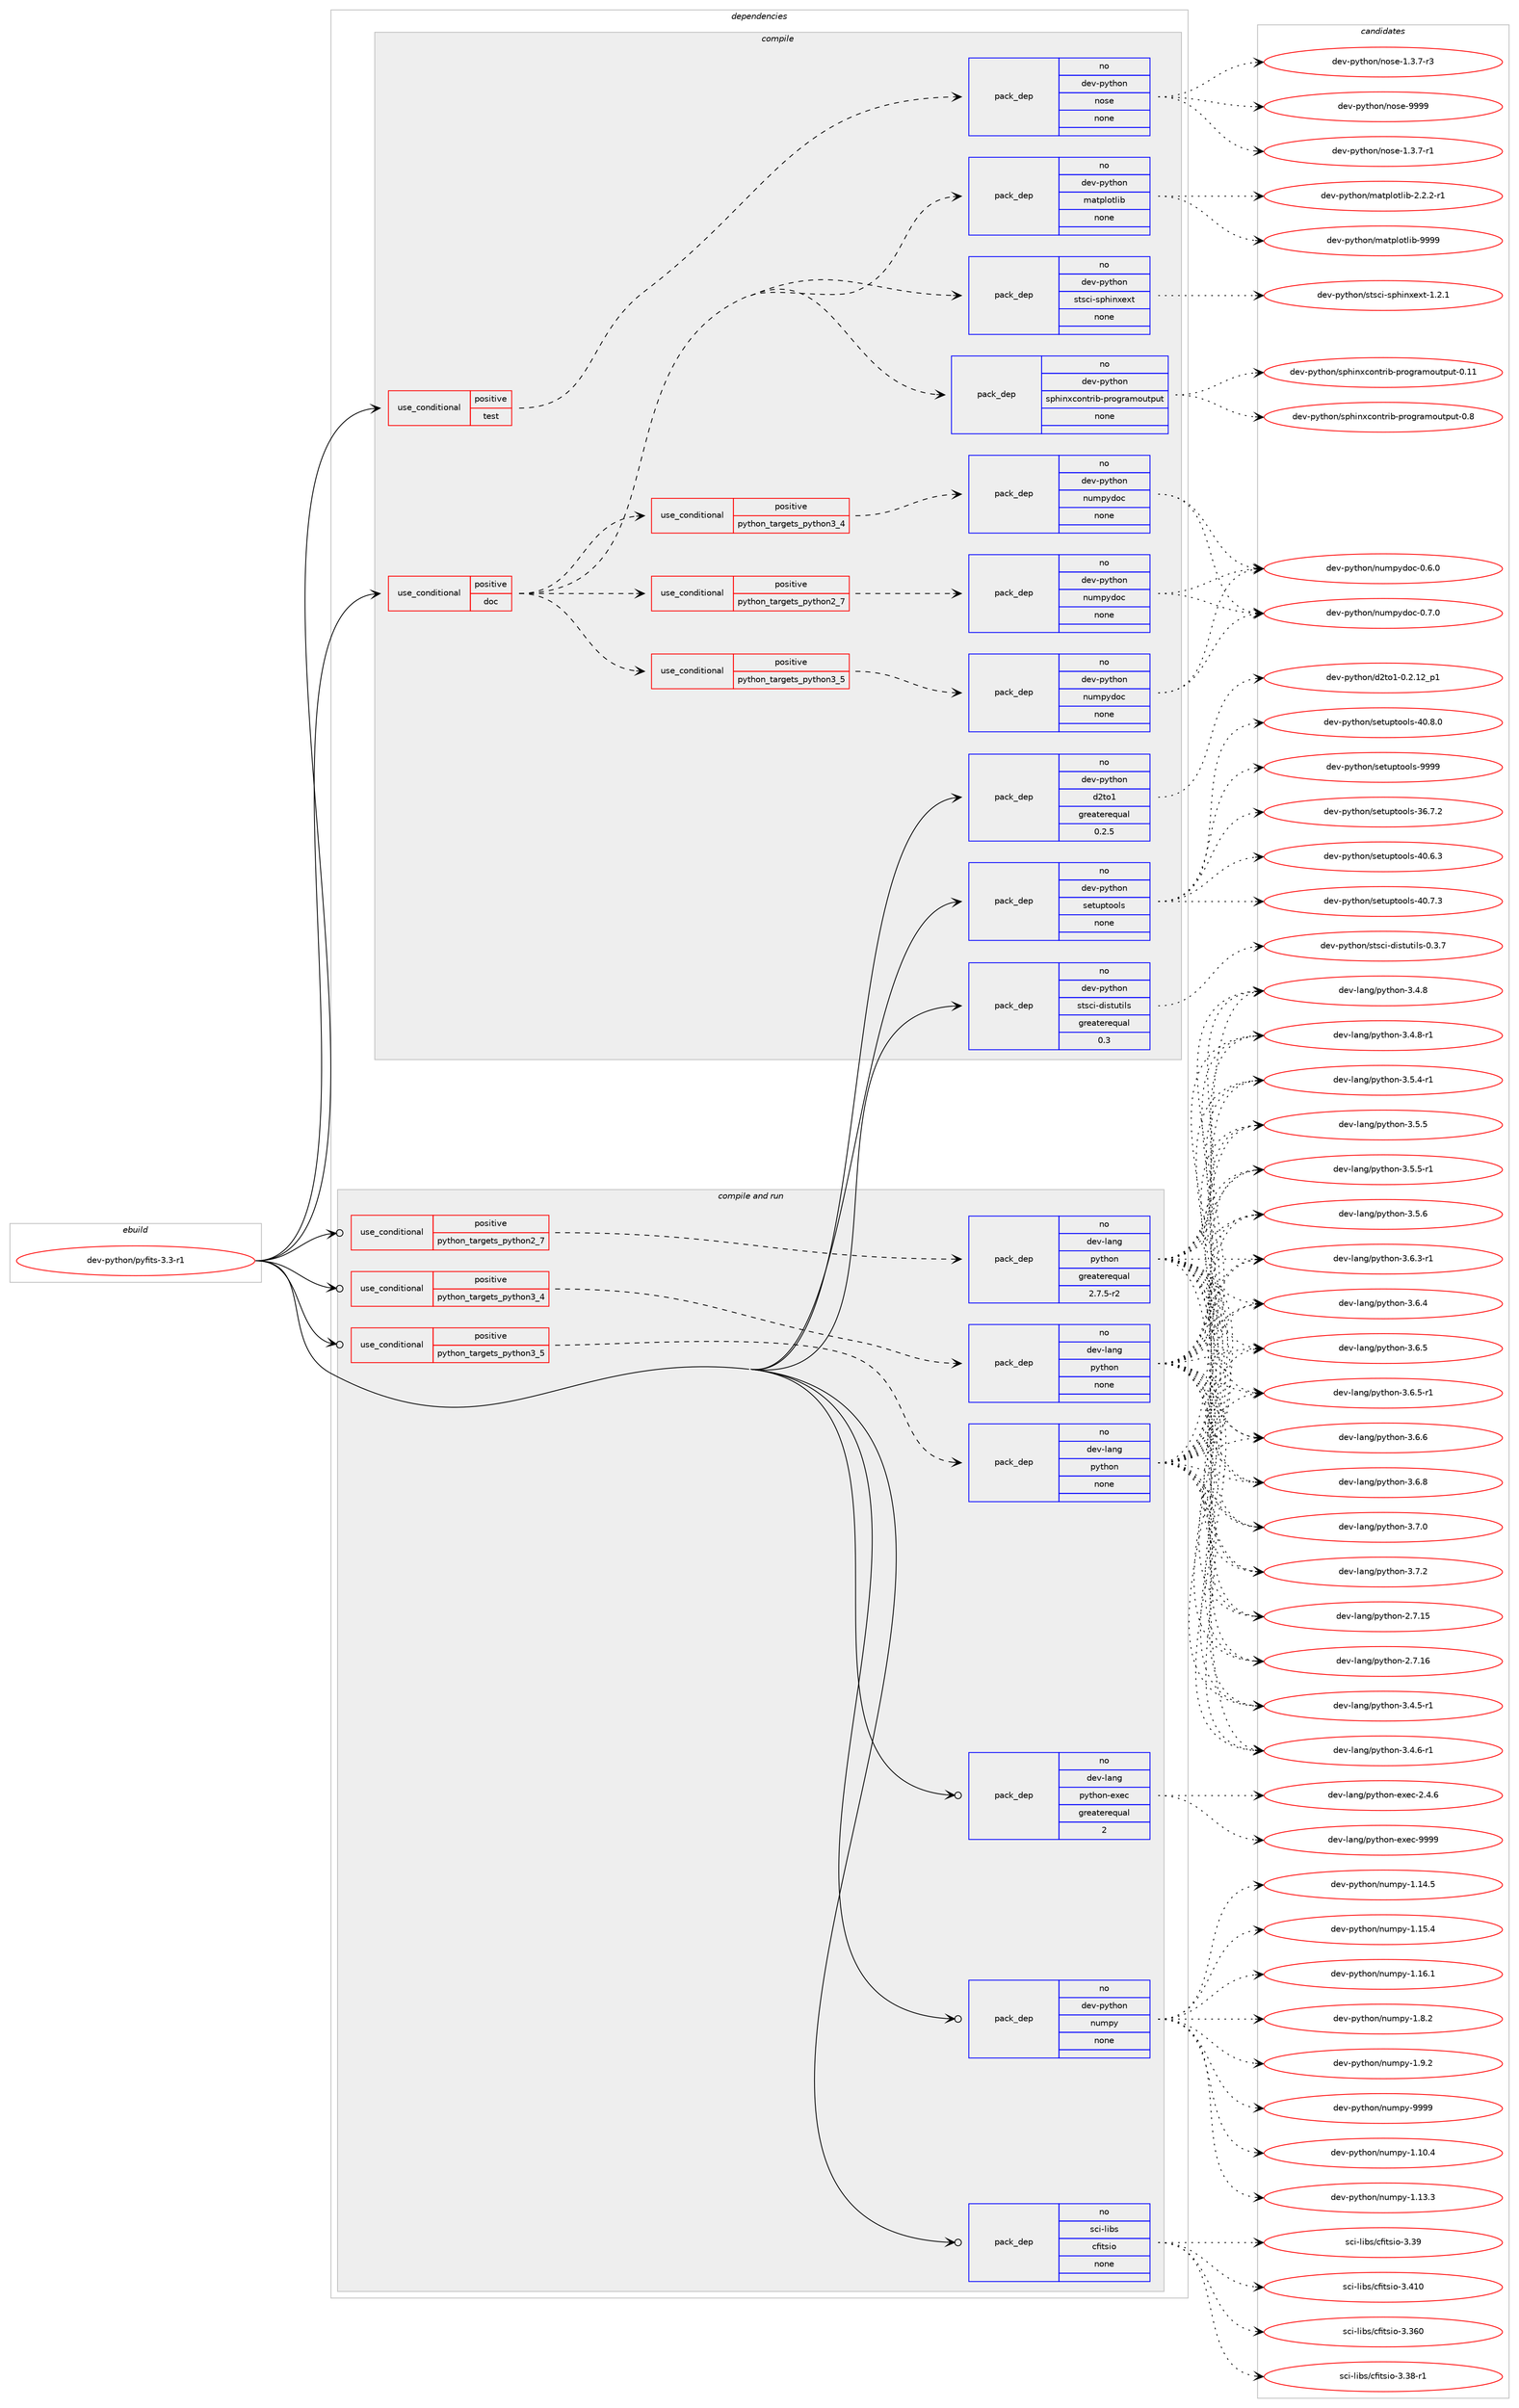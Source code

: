 digraph prolog {

# *************
# Graph options
# *************

newrank=true;
concentrate=true;
compound=true;
graph [rankdir=LR,fontname=Helvetica,fontsize=10,ranksep=1.5];#, ranksep=2.5, nodesep=0.2];
edge  [arrowhead=vee];
node  [fontname=Helvetica,fontsize=10];

# **********
# The ebuild
# **********

subgraph cluster_leftcol {
color=gray;
rank=same;
label=<<i>ebuild</i>>;
id [label="dev-python/pyfits-3.3-r1", color=red, width=4, href="../dev-python/pyfits-3.3-r1.svg"];
}

# ****************
# The dependencies
# ****************

subgraph cluster_midcol {
color=gray;
label=<<i>dependencies</i>>;
subgraph cluster_compile {
fillcolor="#eeeeee";
style=filled;
label=<<i>compile</i>>;
subgraph cond380704 {
dependency1429020 [label=<<TABLE BORDER="0" CELLBORDER="1" CELLSPACING="0" CELLPADDING="4"><TR><TD ROWSPAN="3" CELLPADDING="10">use_conditional</TD></TR><TR><TD>positive</TD></TR><TR><TD>doc</TD></TR></TABLE>>, shape=none, color=red];
subgraph pack1024998 {
dependency1429021 [label=<<TABLE BORDER="0" CELLBORDER="1" CELLSPACING="0" CELLPADDING="4" WIDTH="220"><TR><TD ROWSPAN="6" CELLPADDING="30">pack_dep</TD></TR><TR><TD WIDTH="110">no</TD></TR><TR><TD>dev-python</TD></TR><TR><TD>matplotlib</TD></TR><TR><TD>none</TD></TR><TR><TD></TD></TR></TABLE>>, shape=none, color=blue];
}
dependency1429020:e -> dependency1429021:w [weight=20,style="dashed",arrowhead="vee"];
subgraph cond380705 {
dependency1429022 [label=<<TABLE BORDER="0" CELLBORDER="1" CELLSPACING="0" CELLPADDING="4"><TR><TD ROWSPAN="3" CELLPADDING="10">use_conditional</TD></TR><TR><TD>positive</TD></TR><TR><TD>python_targets_python2_7</TD></TR></TABLE>>, shape=none, color=red];
subgraph pack1024999 {
dependency1429023 [label=<<TABLE BORDER="0" CELLBORDER="1" CELLSPACING="0" CELLPADDING="4" WIDTH="220"><TR><TD ROWSPAN="6" CELLPADDING="30">pack_dep</TD></TR><TR><TD WIDTH="110">no</TD></TR><TR><TD>dev-python</TD></TR><TR><TD>numpydoc</TD></TR><TR><TD>none</TD></TR><TR><TD></TD></TR></TABLE>>, shape=none, color=blue];
}
dependency1429022:e -> dependency1429023:w [weight=20,style="dashed",arrowhead="vee"];
}
dependency1429020:e -> dependency1429022:w [weight=20,style="dashed",arrowhead="vee"];
subgraph cond380706 {
dependency1429024 [label=<<TABLE BORDER="0" CELLBORDER="1" CELLSPACING="0" CELLPADDING="4"><TR><TD ROWSPAN="3" CELLPADDING="10">use_conditional</TD></TR><TR><TD>positive</TD></TR><TR><TD>python_targets_python3_4</TD></TR></TABLE>>, shape=none, color=red];
subgraph pack1025000 {
dependency1429025 [label=<<TABLE BORDER="0" CELLBORDER="1" CELLSPACING="0" CELLPADDING="4" WIDTH="220"><TR><TD ROWSPAN="6" CELLPADDING="30">pack_dep</TD></TR><TR><TD WIDTH="110">no</TD></TR><TR><TD>dev-python</TD></TR><TR><TD>numpydoc</TD></TR><TR><TD>none</TD></TR><TR><TD></TD></TR></TABLE>>, shape=none, color=blue];
}
dependency1429024:e -> dependency1429025:w [weight=20,style="dashed",arrowhead="vee"];
}
dependency1429020:e -> dependency1429024:w [weight=20,style="dashed",arrowhead="vee"];
subgraph cond380707 {
dependency1429026 [label=<<TABLE BORDER="0" CELLBORDER="1" CELLSPACING="0" CELLPADDING="4"><TR><TD ROWSPAN="3" CELLPADDING="10">use_conditional</TD></TR><TR><TD>positive</TD></TR><TR><TD>python_targets_python3_5</TD></TR></TABLE>>, shape=none, color=red];
subgraph pack1025001 {
dependency1429027 [label=<<TABLE BORDER="0" CELLBORDER="1" CELLSPACING="0" CELLPADDING="4" WIDTH="220"><TR><TD ROWSPAN="6" CELLPADDING="30">pack_dep</TD></TR><TR><TD WIDTH="110">no</TD></TR><TR><TD>dev-python</TD></TR><TR><TD>numpydoc</TD></TR><TR><TD>none</TD></TR><TR><TD></TD></TR></TABLE>>, shape=none, color=blue];
}
dependency1429026:e -> dependency1429027:w [weight=20,style="dashed",arrowhead="vee"];
}
dependency1429020:e -> dependency1429026:w [weight=20,style="dashed",arrowhead="vee"];
subgraph pack1025002 {
dependency1429028 [label=<<TABLE BORDER="0" CELLBORDER="1" CELLSPACING="0" CELLPADDING="4" WIDTH="220"><TR><TD ROWSPAN="6" CELLPADDING="30">pack_dep</TD></TR><TR><TD WIDTH="110">no</TD></TR><TR><TD>dev-python</TD></TR><TR><TD>sphinxcontrib-programoutput</TD></TR><TR><TD>none</TD></TR><TR><TD></TD></TR></TABLE>>, shape=none, color=blue];
}
dependency1429020:e -> dependency1429028:w [weight=20,style="dashed",arrowhead="vee"];
subgraph pack1025003 {
dependency1429029 [label=<<TABLE BORDER="0" CELLBORDER="1" CELLSPACING="0" CELLPADDING="4" WIDTH="220"><TR><TD ROWSPAN="6" CELLPADDING="30">pack_dep</TD></TR><TR><TD WIDTH="110">no</TD></TR><TR><TD>dev-python</TD></TR><TR><TD>stsci-sphinxext</TD></TR><TR><TD>none</TD></TR><TR><TD></TD></TR></TABLE>>, shape=none, color=blue];
}
dependency1429020:e -> dependency1429029:w [weight=20,style="dashed",arrowhead="vee"];
}
id:e -> dependency1429020:w [weight=20,style="solid",arrowhead="vee"];
subgraph cond380708 {
dependency1429030 [label=<<TABLE BORDER="0" CELLBORDER="1" CELLSPACING="0" CELLPADDING="4"><TR><TD ROWSPAN="3" CELLPADDING="10">use_conditional</TD></TR><TR><TD>positive</TD></TR><TR><TD>test</TD></TR></TABLE>>, shape=none, color=red];
subgraph pack1025004 {
dependency1429031 [label=<<TABLE BORDER="0" CELLBORDER="1" CELLSPACING="0" CELLPADDING="4" WIDTH="220"><TR><TD ROWSPAN="6" CELLPADDING="30">pack_dep</TD></TR><TR><TD WIDTH="110">no</TD></TR><TR><TD>dev-python</TD></TR><TR><TD>nose</TD></TR><TR><TD>none</TD></TR><TR><TD></TD></TR></TABLE>>, shape=none, color=blue];
}
dependency1429030:e -> dependency1429031:w [weight=20,style="dashed",arrowhead="vee"];
}
id:e -> dependency1429030:w [weight=20,style="solid",arrowhead="vee"];
subgraph pack1025005 {
dependency1429032 [label=<<TABLE BORDER="0" CELLBORDER="1" CELLSPACING="0" CELLPADDING="4" WIDTH="220"><TR><TD ROWSPAN="6" CELLPADDING="30">pack_dep</TD></TR><TR><TD WIDTH="110">no</TD></TR><TR><TD>dev-python</TD></TR><TR><TD>d2to1</TD></TR><TR><TD>greaterequal</TD></TR><TR><TD>0.2.5</TD></TR></TABLE>>, shape=none, color=blue];
}
id:e -> dependency1429032:w [weight=20,style="solid",arrowhead="vee"];
subgraph pack1025006 {
dependency1429033 [label=<<TABLE BORDER="0" CELLBORDER="1" CELLSPACING="0" CELLPADDING="4" WIDTH="220"><TR><TD ROWSPAN="6" CELLPADDING="30">pack_dep</TD></TR><TR><TD WIDTH="110">no</TD></TR><TR><TD>dev-python</TD></TR><TR><TD>setuptools</TD></TR><TR><TD>none</TD></TR><TR><TD></TD></TR></TABLE>>, shape=none, color=blue];
}
id:e -> dependency1429033:w [weight=20,style="solid",arrowhead="vee"];
subgraph pack1025007 {
dependency1429034 [label=<<TABLE BORDER="0" CELLBORDER="1" CELLSPACING="0" CELLPADDING="4" WIDTH="220"><TR><TD ROWSPAN="6" CELLPADDING="30">pack_dep</TD></TR><TR><TD WIDTH="110">no</TD></TR><TR><TD>dev-python</TD></TR><TR><TD>stsci-distutils</TD></TR><TR><TD>greaterequal</TD></TR><TR><TD>0.3</TD></TR></TABLE>>, shape=none, color=blue];
}
id:e -> dependency1429034:w [weight=20,style="solid",arrowhead="vee"];
}
subgraph cluster_compileandrun {
fillcolor="#eeeeee";
style=filled;
label=<<i>compile and run</i>>;
subgraph cond380709 {
dependency1429035 [label=<<TABLE BORDER="0" CELLBORDER="1" CELLSPACING="0" CELLPADDING="4"><TR><TD ROWSPAN="3" CELLPADDING="10">use_conditional</TD></TR><TR><TD>positive</TD></TR><TR><TD>python_targets_python2_7</TD></TR></TABLE>>, shape=none, color=red];
subgraph pack1025008 {
dependency1429036 [label=<<TABLE BORDER="0" CELLBORDER="1" CELLSPACING="0" CELLPADDING="4" WIDTH="220"><TR><TD ROWSPAN="6" CELLPADDING="30">pack_dep</TD></TR><TR><TD WIDTH="110">no</TD></TR><TR><TD>dev-lang</TD></TR><TR><TD>python</TD></TR><TR><TD>greaterequal</TD></TR><TR><TD>2.7.5-r2</TD></TR></TABLE>>, shape=none, color=blue];
}
dependency1429035:e -> dependency1429036:w [weight=20,style="dashed",arrowhead="vee"];
}
id:e -> dependency1429035:w [weight=20,style="solid",arrowhead="odotvee"];
subgraph cond380710 {
dependency1429037 [label=<<TABLE BORDER="0" CELLBORDER="1" CELLSPACING="0" CELLPADDING="4"><TR><TD ROWSPAN="3" CELLPADDING="10">use_conditional</TD></TR><TR><TD>positive</TD></TR><TR><TD>python_targets_python3_4</TD></TR></TABLE>>, shape=none, color=red];
subgraph pack1025009 {
dependency1429038 [label=<<TABLE BORDER="0" CELLBORDER="1" CELLSPACING="0" CELLPADDING="4" WIDTH="220"><TR><TD ROWSPAN="6" CELLPADDING="30">pack_dep</TD></TR><TR><TD WIDTH="110">no</TD></TR><TR><TD>dev-lang</TD></TR><TR><TD>python</TD></TR><TR><TD>none</TD></TR><TR><TD></TD></TR></TABLE>>, shape=none, color=blue];
}
dependency1429037:e -> dependency1429038:w [weight=20,style="dashed",arrowhead="vee"];
}
id:e -> dependency1429037:w [weight=20,style="solid",arrowhead="odotvee"];
subgraph cond380711 {
dependency1429039 [label=<<TABLE BORDER="0" CELLBORDER="1" CELLSPACING="0" CELLPADDING="4"><TR><TD ROWSPAN="3" CELLPADDING="10">use_conditional</TD></TR><TR><TD>positive</TD></TR><TR><TD>python_targets_python3_5</TD></TR></TABLE>>, shape=none, color=red];
subgraph pack1025010 {
dependency1429040 [label=<<TABLE BORDER="0" CELLBORDER="1" CELLSPACING="0" CELLPADDING="4" WIDTH="220"><TR><TD ROWSPAN="6" CELLPADDING="30">pack_dep</TD></TR><TR><TD WIDTH="110">no</TD></TR><TR><TD>dev-lang</TD></TR><TR><TD>python</TD></TR><TR><TD>none</TD></TR><TR><TD></TD></TR></TABLE>>, shape=none, color=blue];
}
dependency1429039:e -> dependency1429040:w [weight=20,style="dashed",arrowhead="vee"];
}
id:e -> dependency1429039:w [weight=20,style="solid",arrowhead="odotvee"];
subgraph pack1025011 {
dependency1429041 [label=<<TABLE BORDER="0" CELLBORDER="1" CELLSPACING="0" CELLPADDING="4" WIDTH="220"><TR><TD ROWSPAN="6" CELLPADDING="30">pack_dep</TD></TR><TR><TD WIDTH="110">no</TD></TR><TR><TD>dev-lang</TD></TR><TR><TD>python-exec</TD></TR><TR><TD>greaterequal</TD></TR><TR><TD>2</TD></TR></TABLE>>, shape=none, color=blue];
}
id:e -> dependency1429041:w [weight=20,style="solid",arrowhead="odotvee"];
subgraph pack1025012 {
dependency1429042 [label=<<TABLE BORDER="0" CELLBORDER="1" CELLSPACING="0" CELLPADDING="4" WIDTH="220"><TR><TD ROWSPAN="6" CELLPADDING="30">pack_dep</TD></TR><TR><TD WIDTH="110">no</TD></TR><TR><TD>dev-python</TD></TR><TR><TD>numpy</TD></TR><TR><TD>none</TD></TR><TR><TD></TD></TR></TABLE>>, shape=none, color=blue];
}
id:e -> dependency1429042:w [weight=20,style="solid",arrowhead="odotvee"];
subgraph pack1025013 {
dependency1429043 [label=<<TABLE BORDER="0" CELLBORDER="1" CELLSPACING="0" CELLPADDING="4" WIDTH="220"><TR><TD ROWSPAN="6" CELLPADDING="30">pack_dep</TD></TR><TR><TD WIDTH="110">no</TD></TR><TR><TD>sci-libs</TD></TR><TR><TD>cfitsio</TD></TR><TR><TD>none</TD></TR><TR><TD></TD></TR></TABLE>>, shape=none, color=blue];
}
id:e -> dependency1429043:w [weight=20,style="solid",arrowhead="odotvee"];
}
subgraph cluster_run {
fillcolor="#eeeeee";
style=filled;
label=<<i>run</i>>;
}
}

# **************
# The candidates
# **************

subgraph cluster_choices {
rank=same;
color=gray;
label=<<i>candidates</i>>;

subgraph choice1024998 {
color=black;
nodesep=1;
choice100101118451121211161041111104710997116112108111116108105984550465046504511449 [label="dev-python/matplotlib-2.2.2-r1", color=red, width=4,href="../dev-python/matplotlib-2.2.2-r1.svg"];
choice100101118451121211161041111104710997116112108111116108105984557575757 [label="dev-python/matplotlib-9999", color=red, width=4,href="../dev-python/matplotlib-9999.svg"];
dependency1429021:e -> choice100101118451121211161041111104710997116112108111116108105984550465046504511449:w [style=dotted,weight="100"];
dependency1429021:e -> choice100101118451121211161041111104710997116112108111116108105984557575757:w [style=dotted,weight="100"];
}
subgraph choice1024999 {
color=black;
nodesep=1;
choice100101118451121211161041111104711011710911212110011199454846544648 [label="dev-python/numpydoc-0.6.0", color=red, width=4,href="../dev-python/numpydoc-0.6.0.svg"];
choice100101118451121211161041111104711011710911212110011199454846554648 [label="dev-python/numpydoc-0.7.0", color=red, width=4,href="../dev-python/numpydoc-0.7.0.svg"];
dependency1429023:e -> choice100101118451121211161041111104711011710911212110011199454846544648:w [style=dotted,weight="100"];
dependency1429023:e -> choice100101118451121211161041111104711011710911212110011199454846554648:w [style=dotted,weight="100"];
}
subgraph choice1025000 {
color=black;
nodesep=1;
choice100101118451121211161041111104711011710911212110011199454846544648 [label="dev-python/numpydoc-0.6.0", color=red, width=4,href="../dev-python/numpydoc-0.6.0.svg"];
choice100101118451121211161041111104711011710911212110011199454846554648 [label="dev-python/numpydoc-0.7.0", color=red, width=4,href="../dev-python/numpydoc-0.7.0.svg"];
dependency1429025:e -> choice100101118451121211161041111104711011710911212110011199454846544648:w [style=dotted,weight="100"];
dependency1429025:e -> choice100101118451121211161041111104711011710911212110011199454846554648:w [style=dotted,weight="100"];
}
subgraph choice1025001 {
color=black;
nodesep=1;
choice100101118451121211161041111104711011710911212110011199454846544648 [label="dev-python/numpydoc-0.6.0", color=red, width=4,href="../dev-python/numpydoc-0.6.0.svg"];
choice100101118451121211161041111104711011710911212110011199454846554648 [label="dev-python/numpydoc-0.7.0", color=red, width=4,href="../dev-python/numpydoc-0.7.0.svg"];
dependency1429027:e -> choice100101118451121211161041111104711011710911212110011199454846544648:w [style=dotted,weight="100"];
dependency1429027:e -> choice100101118451121211161041111104711011710911212110011199454846554648:w [style=dotted,weight="100"];
}
subgraph choice1025002 {
color=black;
nodesep=1;
choice1001011184511212111610411111047115112104105110120991111101161141059845112114111103114971091111171161121171164548464949 [label="dev-python/sphinxcontrib-programoutput-0.11", color=red, width=4,href="../dev-python/sphinxcontrib-programoutput-0.11.svg"];
choice10010111845112121116104111110471151121041051101209911111011611410598451121141111031149710911111711611211711645484656 [label="dev-python/sphinxcontrib-programoutput-0.8", color=red, width=4,href="../dev-python/sphinxcontrib-programoutput-0.8.svg"];
dependency1429028:e -> choice1001011184511212111610411111047115112104105110120991111101161141059845112114111103114971091111171161121171164548464949:w [style=dotted,weight="100"];
dependency1429028:e -> choice10010111845112121116104111110471151121041051101209911111011611410598451121141111031149710911111711611211711645484656:w [style=dotted,weight="100"];
}
subgraph choice1025003 {
color=black;
nodesep=1;
choice10010111845112121116104111110471151161159910545115112104105110120101120116454946504649 [label="dev-python/stsci-sphinxext-1.2.1", color=red, width=4,href="../dev-python/stsci-sphinxext-1.2.1.svg"];
dependency1429029:e -> choice10010111845112121116104111110471151161159910545115112104105110120101120116454946504649:w [style=dotted,weight="100"];
}
subgraph choice1025004 {
color=black;
nodesep=1;
choice10010111845112121116104111110471101111151014549465146554511449 [label="dev-python/nose-1.3.7-r1", color=red, width=4,href="../dev-python/nose-1.3.7-r1.svg"];
choice10010111845112121116104111110471101111151014549465146554511451 [label="dev-python/nose-1.3.7-r3", color=red, width=4,href="../dev-python/nose-1.3.7-r3.svg"];
choice10010111845112121116104111110471101111151014557575757 [label="dev-python/nose-9999", color=red, width=4,href="../dev-python/nose-9999.svg"];
dependency1429031:e -> choice10010111845112121116104111110471101111151014549465146554511449:w [style=dotted,weight="100"];
dependency1429031:e -> choice10010111845112121116104111110471101111151014549465146554511451:w [style=dotted,weight="100"];
dependency1429031:e -> choice10010111845112121116104111110471101111151014557575757:w [style=dotted,weight="100"];
}
subgraph choice1025005 {
color=black;
nodesep=1;
choice10010111845112121116104111110471005011611149454846504649509511249 [label="dev-python/d2to1-0.2.12_p1", color=red, width=4,href="../dev-python/d2to1-0.2.12_p1.svg"];
dependency1429032:e -> choice10010111845112121116104111110471005011611149454846504649509511249:w [style=dotted,weight="100"];
}
subgraph choice1025006 {
color=black;
nodesep=1;
choice100101118451121211161041111104711510111611711211611111110811545515446554650 [label="dev-python/setuptools-36.7.2", color=red, width=4,href="../dev-python/setuptools-36.7.2.svg"];
choice100101118451121211161041111104711510111611711211611111110811545524846544651 [label="dev-python/setuptools-40.6.3", color=red, width=4,href="../dev-python/setuptools-40.6.3.svg"];
choice100101118451121211161041111104711510111611711211611111110811545524846554651 [label="dev-python/setuptools-40.7.3", color=red, width=4,href="../dev-python/setuptools-40.7.3.svg"];
choice100101118451121211161041111104711510111611711211611111110811545524846564648 [label="dev-python/setuptools-40.8.0", color=red, width=4,href="../dev-python/setuptools-40.8.0.svg"];
choice10010111845112121116104111110471151011161171121161111111081154557575757 [label="dev-python/setuptools-9999", color=red, width=4,href="../dev-python/setuptools-9999.svg"];
dependency1429033:e -> choice100101118451121211161041111104711510111611711211611111110811545515446554650:w [style=dotted,weight="100"];
dependency1429033:e -> choice100101118451121211161041111104711510111611711211611111110811545524846544651:w [style=dotted,weight="100"];
dependency1429033:e -> choice100101118451121211161041111104711510111611711211611111110811545524846554651:w [style=dotted,weight="100"];
dependency1429033:e -> choice100101118451121211161041111104711510111611711211611111110811545524846564648:w [style=dotted,weight="100"];
dependency1429033:e -> choice10010111845112121116104111110471151011161171121161111111081154557575757:w [style=dotted,weight="100"];
}
subgraph choice1025007 {
color=black;
nodesep=1;
choice10010111845112121116104111110471151161159910545100105115116117116105108115454846514655 [label="dev-python/stsci-distutils-0.3.7", color=red, width=4,href="../dev-python/stsci-distutils-0.3.7.svg"];
dependency1429034:e -> choice10010111845112121116104111110471151161159910545100105115116117116105108115454846514655:w [style=dotted,weight="100"];
}
subgraph choice1025008 {
color=black;
nodesep=1;
choice10010111845108971101034711212111610411111045504655464953 [label="dev-lang/python-2.7.15", color=red, width=4,href="../dev-lang/python-2.7.15.svg"];
choice10010111845108971101034711212111610411111045504655464954 [label="dev-lang/python-2.7.16", color=red, width=4,href="../dev-lang/python-2.7.16.svg"];
choice1001011184510897110103471121211161041111104551465246534511449 [label="dev-lang/python-3.4.5-r1", color=red, width=4,href="../dev-lang/python-3.4.5-r1.svg"];
choice1001011184510897110103471121211161041111104551465246544511449 [label="dev-lang/python-3.4.6-r1", color=red, width=4,href="../dev-lang/python-3.4.6-r1.svg"];
choice100101118451089711010347112121116104111110455146524656 [label="dev-lang/python-3.4.8", color=red, width=4,href="../dev-lang/python-3.4.8.svg"];
choice1001011184510897110103471121211161041111104551465246564511449 [label="dev-lang/python-3.4.8-r1", color=red, width=4,href="../dev-lang/python-3.4.8-r1.svg"];
choice1001011184510897110103471121211161041111104551465346524511449 [label="dev-lang/python-3.5.4-r1", color=red, width=4,href="../dev-lang/python-3.5.4-r1.svg"];
choice100101118451089711010347112121116104111110455146534653 [label="dev-lang/python-3.5.5", color=red, width=4,href="../dev-lang/python-3.5.5.svg"];
choice1001011184510897110103471121211161041111104551465346534511449 [label="dev-lang/python-3.5.5-r1", color=red, width=4,href="../dev-lang/python-3.5.5-r1.svg"];
choice100101118451089711010347112121116104111110455146534654 [label="dev-lang/python-3.5.6", color=red, width=4,href="../dev-lang/python-3.5.6.svg"];
choice1001011184510897110103471121211161041111104551465446514511449 [label="dev-lang/python-3.6.3-r1", color=red, width=4,href="../dev-lang/python-3.6.3-r1.svg"];
choice100101118451089711010347112121116104111110455146544652 [label="dev-lang/python-3.6.4", color=red, width=4,href="../dev-lang/python-3.6.4.svg"];
choice100101118451089711010347112121116104111110455146544653 [label="dev-lang/python-3.6.5", color=red, width=4,href="../dev-lang/python-3.6.5.svg"];
choice1001011184510897110103471121211161041111104551465446534511449 [label="dev-lang/python-3.6.5-r1", color=red, width=4,href="../dev-lang/python-3.6.5-r1.svg"];
choice100101118451089711010347112121116104111110455146544654 [label="dev-lang/python-3.6.6", color=red, width=4,href="../dev-lang/python-3.6.6.svg"];
choice100101118451089711010347112121116104111110455146544656 [label="dev-lang/python-3.6.8", color=red, width=4,href="../dev-lang/python-3.6.8.svg"];
choice100101118451089711010347112121116104111110455146554648 [label="dev-lang/python-3.7.0", color=red, width=4,href="../dev-lang/python-3.7.0.svg"];
choice100101118451089711010347112121116104111110455146554650 [label="dev-lang/python-3.7.2", color=red, width=4,href="../dev-lang/python-3.7.2.svg"];
dependency1429036:e -> choice10010111845108971101034711212111610411111045504655464953:w [style=dotted,weight="100"];
dependency1429036:e -> choice10010111845108971101034711212111610411111045504655464954:w [style=dotted,weight="100"];
dependency1429036:e -> choice1001011184510897110103471121211161041111104551465246534511449:w [style=dotted,weight="100"];
dependency1429036:e -> choice1001011184510897110103471121211161041111104551465246544511449:w [style=dotted,weight="100"];
dependency1429036:e -> choice100101118451089711010347112121116104111110455146524656:w [style=dotted,weight="100"];
dependency1429036:e -> choice1001011184510897110103471121211161041111104551465246564511449:w [style=dotted,weight="100"];
dependency1429036:e -> choice1001011184510897110103471121211161041111104551465346524511449:w [style=dotted,weight="100"];
dependency1429036:e -> choice100101118451089711010347112121116104111110455146534653:w [style=dotted,weight="100"];
dependency1429036:e -> choice1001011184510897110103471121211161041111104551465346534511449:w [style=dotted,weight="100"];
dependency1429036:e -> choice100101118451089711010347112121116104111110455146534654:w [style=dotted,weight="100"];
dependency1429036:e -> choice1001011184510897110103471121211161041111104551465446514511449:w [style=dotted,weight="100"];
dependency1429036:e -> choice100101118451089711010347112121116104111110455146544652:w [style=dotted,weight="100"];
dependency1429036:e -> choice100101118451089711010347112121116104111110455146544653:w [style=dotted,weight="100"];
dependency1429036:e -> choice1001011184510897110103471121211161041111104551465446534511449:w [style=dotted,weight="100"];
dependency1429036:e -> choice100101118451089711010347112121116104111110455146544654:w [style=dotted,weight="100"];
dependency1429036:e -> choice100101118451089711010347112121116104111110455146544656:w [style=dotted,weight="100"];
dependency1429036:e -> choice100101118451089711010347112121116104111110455146554648:w [style=dotted,weight="100"];
dependency1429036:e -> choice100101118451089711010347112121116104111110455146554650:w [style=dotted,weight="100"];
}
subgraph choice1025009 {
color=black;
nodesep=1;
choice10010111845108971101034711212111610411111045504655464953 [label="dev-lang/python-2.7.15", color=red, width=4,href="../dev-lang/python-2.7.15.svg"];
choice10010111845108971101034711212111610411111045504655464954 [label="dev-lang/python-2.7.16", color=red, width=4,href="../dev-lang/python-2.7.16.svg"];
choice1001011184510897110103471121211161041111104551465246534511449 [label="dev-lang/python-3.4.5-r1", color=red, width=4,href="../dev-lang/python-3.4.5-r1.svg"];
choice1001011184510897110103471121211161041111104551465246544511449 [label="dev-lang/python-3.4.6-r1", color=red, width=4,href="../dev-lang/python-3.4.6-r1.svg"];
choice100101118451089711010347112121116104111110455146524656 [label="dev-lang/python-3.4.8", color=red, width=4,href="../dev-lang/python-3.4.8.svg"];
choice1001011184510897110103471121211161041111104551465246564511449 [label="dev-lang/python-3.4.8-r1", color=red, width=4,href="../dev-lang/python-3.4.8-r1.svg"];
choice1001011184510897110103471121211161041111104551465346524511449 [label="dev-lang/python-3.5.4-r1", color=red, width=4,href="../dev-lang/python-3.5.4-r1.svg"];
choice100101118451089711010347112121116104111110455146534653 [label="dev-lang/python-3.5.5", color=red, width=4,href="../dev-lang/python-3.5.5.svg"];
choice1001011184510897110103471121211161041111104551465346534511449 [label="dev-lang/python-3.5.5-r1", color=red, width=4,href="../dev-lang/python-3.5.5-r1.svg"];
choice100101118451089711010347112121116104111110455146534654 [label="dev-lang/python-3.5.6", color=red, width=4,href="../dev-lang/python-3.5.6.svg"];
choice1001011184510897110103471121211161041111104551465446514511449 [label="dev-lang/python-3.6.3-r1", color=red, width=4,href="../dev-lang/python-3.6.3-r1.svg"];
choice100101118451089711010347112121116104111110455146544652 [label="dev-lang/python-3.6.4", color=red, width=4,href="../dev-lang/python-3.6.4.svg"];
choice100101118451089711010347112121116104111110455146544653 [label="dev-lang/python-3.6.5", color=red, width=4,href="../dev-lang/python-3.6.5.svg"];
choice1001011184510897110103471121211161041111104551465446534511449 [label="dev-lang/python-3.6.5-r1", color=red, width=4,href="../dev-lang/python-3.6.5-r1.svg"];
choice100101118451089711010347112121116104111110455146544654 [label="dev-lang/python-3.6.6", color=red, width=4,href="../dev-lang/python-3.6.6.svg"];
choice100101118451089711010347112121116104111110455146544656 [label="dev-lang/python-3.6.8", color=red, width=4,href="../dev-lang/python-3.6.8.svg"];
choice100101118451089711010347112121116104111110455146554648 [label="dev-lang/python-3.7.0", color=red, width=4,href="../dev-lang/python-3.7.0.svg"];
choice100101118451089711010347112121116104111110455146554650 [label="dev-lang/python-3.7.2", color=red, width=4,href="../dev-lang/python-3.7.2.svg"];
dependency1429038:e -> choice10010111845108971101034711212111610411111045504655464953:w [style=dotted,weight="100"];
dependency1429038:e -> choice10010111845108971101034711212111610411111045504655464954:w [style=dotted,weight="100"];
dependency1429038:e -> choice1001011184510897110103471121211161041111104551465246534511449:w [style=dotted,weight="100"];
dependency1429038:e -> choice1001011184510897110103471121211161041111104551465246544511449:w [style=dotted,weight="100"];
dependency1429038:e -> choice100101118451089711010347112121116104111110455146524656:w [style=dotted,weight="100"];
dependency1429038:e -> choice1001011184510897110103471121211161041111104551465246564511449:w [style=dotted,weight="100"];
dependency1429038:e -> choice1001011184510897110103471121211161041111104551465346524511449:w [style=dotted,weight="100"];
dependency1429038:e -> choice100101118451089711010347112121116104111110455146534653:w [style=dotted,weight="100"];
dependency1429038:e -> choice1001011184510897110103471121211161041111104551465346534511449:w [style=dotted,weight="100"];
dependency1429038:e -> choice100101118451089711010347112121116104111110455146534654:w [style=dotted,weight="100"];
dependency1429038:e -> choice1001011184510897110103471121211161041111104551465446514511449:w [style=dotted,weight="100"];
dependency1429038:e -> choice100101118451089711010347112121116104111110455146544652:w [style=dotted,weight="100"];
dependency1429038:e -> choice100101118451089711010347112121116104111110455146544653:w [style=dotted,weight="100"];
dependency1429038:e -> choice1001011184510897110103471121211161041111104551465446534511449:w [style=dotted,weight="100"];
dependency1429038:e -> choice100101118451089711010347112121116104111110455146544654:w [style=dotted,weight="100"];
dependency1429038:e -> choice100101118451089711010347112121116104111110455146544656:w [style=dotted,weight="100"];
dependency1429038:e -> choice100101118451089711010347112121116104111110455146554648:w [style=dotted,weight="100"];
dependency1429038:e -> choice100101118451089711010347112121116104111110455146554650:w [style=dotted,weight="100"];
}
subgraph choice1025010 {
color=black;
nodesep=1;
choice10010111845108971101034711212111610411111045504655464953 [label="dev-lang/python-2.7.15", color=red, width=4,href="../dev-lang/python-2.7.15.svg"];
choice10010111845108971101034711212111610411111045504655464954 [label="dev-lang/python-2.7.16", color=red, width=4,href="../dev-lang/python-2.7.16.svg"];
choice1001011184510897110103471121211161041111104551465246534511449 [label="dev-lang/python-3.4.5-r1", color=red, width=4,href="../dev-lang/python-3.4.5-r1.svg"];
choice1001011184510897110103471121211161041111104551465246544511449 [label="dev-lang/python-3.4.6-r1", color=red, width=4,href="../dev-lang/python-3.4.6-r1.svg"];
choice100101118451089711010347112121116104111110455146524656 [label="dev-lang/python-3.4.8", color=red, width=4,href="../dev-lang/python-3.4.8.svg"];
choice1001011184510897110103471121211161041111104551465246564511449 [label="dev-lang/python-3.4.8-r1", color=red, width=4,href="../dev-lang/python-3.4.8-r1.svg"];
choice1001011184510897110103471121211161041111104551465346524511449 [label="dev-lang/python-3.5.4-r1", color=red, width=4,href="../dev-lang/python-3.5.4-r1.svg"];
choice100101118451089711010347112121116104111110455146534653 [label="dev-lang/python-3.5.5", color=red, width=4,href="../dev-lang/python-3.5.5.svg"];
choice1001011184510897110103471121211161041111104551465346534511449 [label="dev-lang/python-3.5.5-r1", color=red, width=4,href="../dev-lang/python-3.5.5-r1.svg"];
choice100101118451089711010347112121116104111110455146534654 [label="dev-lang/python-3.5.6", color=red, width=4,href="../dev-lang/python-3.5.6.svg"];
choice1001011184510897110103471121211161041111104551465446514511449 [label="dev-lang/python-3.6.3-r1", color=red, width=4,href="../dev-lang/python-3.6.3-r1.svg"];
choice100101118451089711010347112121116104111110455146544652 [label="dev-lang/python-3.6.4", color=red, width=4,href="../dev-lang/python-3.6.4.svg"];
choice100101118451089711010347112121116104111110455146544653 [label="dev-lang/python-3.6.5", color=red, width=4,href="../dev-lang/python-3.6.5.svg"];
choice1001011184510897110103471121211161041111104551465446534511449 [label="dev-lang/python-3.6.5-r1", color=red, width=4,href="../dev-lang/python-3.6.5-r1.svg"];
choice100101118451089711010347112121116104111110455146544654 [label="dev-lang/python-3.6.6", color=red, width=4,href="../dev-lang/python-3.6.6.svg"];
choice100101118451089711010347112121116104111110455146544656 [label="dev-lang/python-3.6.8", color=red, width=4,href="../dev-lang/python-3.6.8.svg"];
choice100101118451089711010347112121116104111110455146554648 [label="dev-lang/python-3.7.0", color=red, width=4,href="../dev-lang/python-3.7.0.svg"];
choice100101118451089711010347112121116104111110455146554650 [label="dev-lang/python-3.7.2", color=red, width=4,href="../dev-lang/python-3.7.2.svg"];
dependency1429040:e -> choice10010111845108971101034711212111610411111045504655464953:w [style=dotted,weight="100"];
dependency1429040:e -> choice10010111845108971101034711212111610411111045504655464954:w [style=dotted,weight="100"];
dependency1429040:e -> choice1001011184510897110103471121211161041111104551465246534511449:w [style=dotted,weight="100"];
dependency1429040:e -> choice1001011184510897110103471121211161041111104551465246544511449:w [style=dotted,weight="100"];
dependency1429040:e -> choice100101118451089711010347112121116104111110455146524656:w [style=dotted,weight="100"];
dependency1429040:e -> choice1001011184510897110103471121211161041111104551465246564511449:w [style=dotted,weight="100"];
dependency1429040:e -> choice1001011184510897110103471121211161041111104551465346524511449:w [style=dotted,weight="100"];
dependency1429040:e -> choice100101118451089711010347112121116104111110455146534653:w [style=dotted,weight="100"];
dependency1429040:e -> choice1001011184510897110103471121211161041111104551465346534511449:w [style=dotted,weight="100"];
dependency1429040:e -> choice100101118451089711010347112121116104111110455146534654:w [style=dotted,weight="100"];
dependency1429040:e -> choice1001011184510897110103471121211161041111104551465446514511449:w [style=dotted,weight="100"];
dependency1429040:e -> choice100101118451089711010347112121116104111110455146544652:w [style=dotted,weight="100"];
dependency1429040:e -> choice100101118451089711010347112121116104111110455146544653:w [style=dotted,weight="100"];
dependency1429040:e -> choice1001011184510897110103471121211161041111104551465446534511449:w [style=dotted,weight="100"];
dependency1429040:e -> choice100101118451089711010347112121116104111110455146544654:w [style=dotted,weight="100"];
dependency1429040:e -> choice100101118451089711010347112121116104111110455146544656:w [style=dotted,weight="100"];
dependency1429040:e -> choice100101118451089711010347112121116104111110455146554648:w [style=dotted,weight="100"];
dependency1429040:e -> choice100101118451089711010347112121116104111110455146554650:w [style=dotted,weight="100"];
}
subgraph choice1025011 {
color=black;
nodesep=1;
choice1001011184510897110103471121211161041111104510112010199455046524654 [label="dev-lang/python-exec-2.4.6", color=red, width=4,href="../dev-lang/python-exec-2.4.6.svg"];
choice10010111845108971101034711212111610411111045101120101994557575757 [label="dev-lang/python-exec-9999", color=red, width=4,href="../dev-lang/python-exec-9999.svg"];
dependency1429041:e -> choice1001011184510897110103471121211161041111104510112010199455046524654:w [style=dotted,weight="100"];
dependency1429041:e -> choice10010111845108971101034711212111610411111045101120101994557575757:w [style=dotted,weight="100"];
}
subgraph choice1025012 {
color=black;
nodesep=1;
choice100101118451121211161041111104711011710911212145494649484652 [label="dev-python/numpy-1.10.4", color=red, width=4,href="../dev-python/numpy-1.10.4.svg"];
choice100101118451121211161041111104711011710911212145494649514651 [label="dev-python/numpy-1.13.3", color=red, width=4,href="../dev-python/numpy-1.13.3.svg"];
choice100101118451121211161041111104711011710911212145494649524653 [label="dev-python/numpy-1.14.5", color=red, width=4,href="../dev-python/numpy-1.14.5.svg"];
choice100101118451121211161041111104711011710911212145494649534652 [label="dev-python/numpy-1.15.4", color=red, width=4,href="../dev-python/numpy-1.15.4.svg"];
choice100101118451121211161041111104711011710911212145494649544649 [label="dev-python/numpy-1.16.1", color=red, width=4,href="../dev-python/numpy-1.16.1.svg"];
choice1001011184511212111610411111047110117109112121454946564650 [label="dev-python/numpy-1.8.2", color=red, width=4,href="../dev-python/numpy-1.8.2.svg"];
choice1001011184511212111610411111047110117109112121454946574650 [label="dev-python/numpy-1.9.2", color=red, width=4,href="../dev-python/numpy-1.9.2.svg"];
choice10010111845112121116104111110471101171091121214557575757 [label="dev-python/numpy-9999", color=red, width=4,href="../dev-python/numpy-9999.svg"];
dependency1429042:e -> choice100101118451121211161041111104711011710911212145494649484652:w [style=dotted,weight="100"];
dependency1429042:e -> choice100101118451121211161041111104711011710911212145494649514651:w [style=dotted,weight="100"];
dependency1429042:e -> choice100101118451121211161041111104711011710911212145494649524653:w [style=dotted,weight="100"];
dependency1429042:e -> choice100101118451121211161041111104711011710911212145494649534652:w [style=dotted,weight="100"];
dependency1429042:e -> choice100101118451121211161041111104711011710911212145494649544649:w [style=dotted,weight="100"];
dependency1429042:e -> choice1001011184511212111610411111047110117109112121454946564650:w [style=dotted,weight="100"];
dependency1429042:e -> choice1001011184511212111610411111047110117109112121454946574650:w [style=dotted,weight="100"];
dependency1429042:e -> choice10010111845112121116104111110471101171091121214557575757:w [style=dotted,weight="100"];
}
subgraph choice1025013 {
color=black;
nodesep=1;
choice1159910545108105981154799102105116115105111455146515448 [label="sci-libs/cfitsio-3.360", color=red, width=4,href="../sci-libs/cfitsio-3.360.svg"];
choice115991054510810598115479910210511611510511145514651564511449 [label="sci-libs/cfitsio-3.38-r1", color=red, width=4,href="../sci-libs/cfitsio-3.38-r1.svg"];
choice11599105451081059811547991021051161151051114551465157 [label="sci-libs/cfitsio-3.39", color=red, width=4,href="../sci-libs/cfitsio-3.39.svg"];
choice1159910545108105981154799102105116115105111455146524948 [label="sci-libs/cfitsio-3.410", color=red, width=4,href="../sci-libs/cfitsio-3.410.svg"];
dependency1429043:e -> choice1159910545108105981154799102105116115105111455146515448:w [style=dotted,weight="100"];
dependency1429043:e -> choice115991054510810598115479910210511611510511145514651564511449:w [style=dotted,weight="100"];
dependency1429043:e -> choice11599105451081059811547991021051161151051114551465157:w [style=dotted,weight="100"];
dependency1429043:e -> choice1159910545108105981154799102105116115105111455146524948:w [style=dotted,weight="100"];
}
}

}
